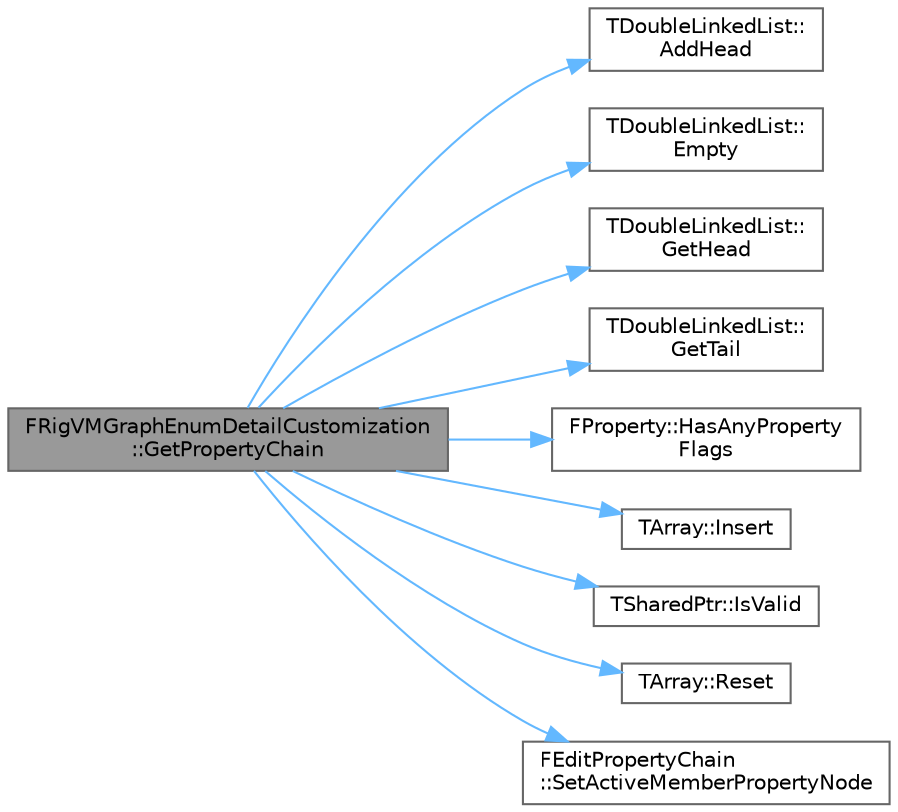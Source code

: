 digraph "FRigVMGraphEnumDetailCustomization::GetPropertyChain"
{
 // INTERACTIVE_SVG=YES
 // LATEX_PDF_SIZE
  bgcolor="transparent";
  edge [fontname=Helvetica,fontsize=10,labelfontname=Helvetica,labelfontsize=10];
  node [fontname=Helvetica,fontsize=10,shape=box,height=0.2,width=0.4];
  rankdir="LR";
  Node1 [id="Node000001",label="FRigVMGraphEnumDetailCustomization\l::GetPropertyChain",height=0.2,width=0.4,color="gray40", fillcolor="grey60", style="filled", fontcolor="black",tooltip=" "];
  Node1 -> Node2 [id="edge1_Node000001_Node000002",color="steelblue1",style="solid",tooltip=" "];
  Node2 [id="Node000002",label="TDoubleLinkedList::\lAddHead",height=0.2,width=0.4,color="grey40", fillcolor="white", style="filled",URL="$d4/d9e/classTDoubleLinkedList.html#ac5db75137351b3b29f4453b68b96482a",tooltip="Add the specified value to the beginning of the list, making that value the new head of the list."];
  Node1 -> Node3 [id="edge2_Node000001_Node000003",color="steelblue1",style="solid",tooltip=" "];
  Node3 [id="Node000003",label="TDoubleLinkedList::\lEmpty",height=0.2,width=0.4,color="grey40", fillcolor="white", style="filled",URL="$d4/d9e/classTDoubleLinkedList.html#a7d91dc0d2ddc77379a03fcd21aab4b66",tooltip="Removes all nodes from the list."];
  Node1 -> Node4 [id="edge3_Node000001_Node000004",color="steelblue1",style="solid",tooltip=" "];
  Node4 [id="Node000004",label="TDoubleLinkedList::\lGetHead",height=0.2,width=0.4,color="grey40", fillcolor="white", style="filled",URL="$d4/d9e/classTDoubleLinkedList.html#a36d59ecd7ae12e528347290495124fef",tooltip="Returns the node at the head of the list."];
  Node1 -> Node5 [id="edge4_Node000001_Node000005",color="steelblue1",style="solid",tooltip=" "];
  Node5 [id="Node000005",label="TDoubleLinkedList::\lGetTail",height=0.2,width=0.4,color="grey40", fillcolor="white", style="filled",URL="$d4/d9e/classTDoubleLinkedList.html#a441ad13844402fa758edf3f0957800b7",tooltip="Returns the node at the end of the list."];
  Node1 -> Node6 [id="edge5_Node000001_Node000006",color="steelblue1",style="solid",tooltip=" "];
  Node6 [id="Node000006",label="FProperty::HasAnyProperty\lFlags",height=0.2,width=0.4,color="grey40", fillcolor="white", style="filled",URL="$d9/dbc/classFProperty.html#a6f82a6b6e805f4b789b34026642ab3fd",tooltip="Used to safely check whether any of the passed in flags are set."];
  Node1 -> Node7 [id="edge6_Node000001_Node000007",color="steelblue1",style="solid",tooltip=" "];
  Node7 [id="Node000007",label="TArray::Insert",height=0.2,width=0.4,color="grey40", fillcolor="white", style="filled",URL="$d4/d52/classTArray.html#ae13e9368bed0c878a7ef9f49d7748685",tooltip="Inserts given elements into the array at given location."];
  Node1 -> Node8 [id="edge7_Node000001_Node000008",color="steelblue1",style="solid",tooltip=" "];
  Node8 [id="Node000008",label="TSharedPtr::IsValid",height=0.2,width=0.4,color="grey40", fillcolor="white", style="filled",URL="$d8/d2f/classTSharedPtr.html#acb5f7d3a359aaafcebe24b6b19882ad3",tooltip="Checks to see if this shared pointer is actually pointing to an object."];
  Node1 -> Node9 [id="edge8_Node000001_Node000009",color="steelblue1",style="solid",tooltip=" "];
  Node9 [id="Node000009",label="TArray::Reset",height=0.2,width=0.4,color="grey40", fillcolor="white", style="filled",URL="$d4/d52/classTArray.html#a246ab624b720b01fd83764700aab8cf9",tooltip="Same as empty, but doesn't change memory allocations, unless the new size is larger than the current ..."];
  Node1 -> Node10 [id="edge9_Node000001_Node000010",color="steelblue1",style="solid",tooltip=" "];
  Node10 [id="Node000010",label="FEditPropertyChain\l::SetActiveMemberPropertyNode",height=0.2,width=0.4,color="grey40", fillcolor="white", style="filled",URL="$d9/dc2/classFEditPropertyChain.html#a0149a9408624c0b5d828eb75dd5da855",tooltip="Sets the ActiveMemberPropertyNode to the node associated with the property specified."];
}

